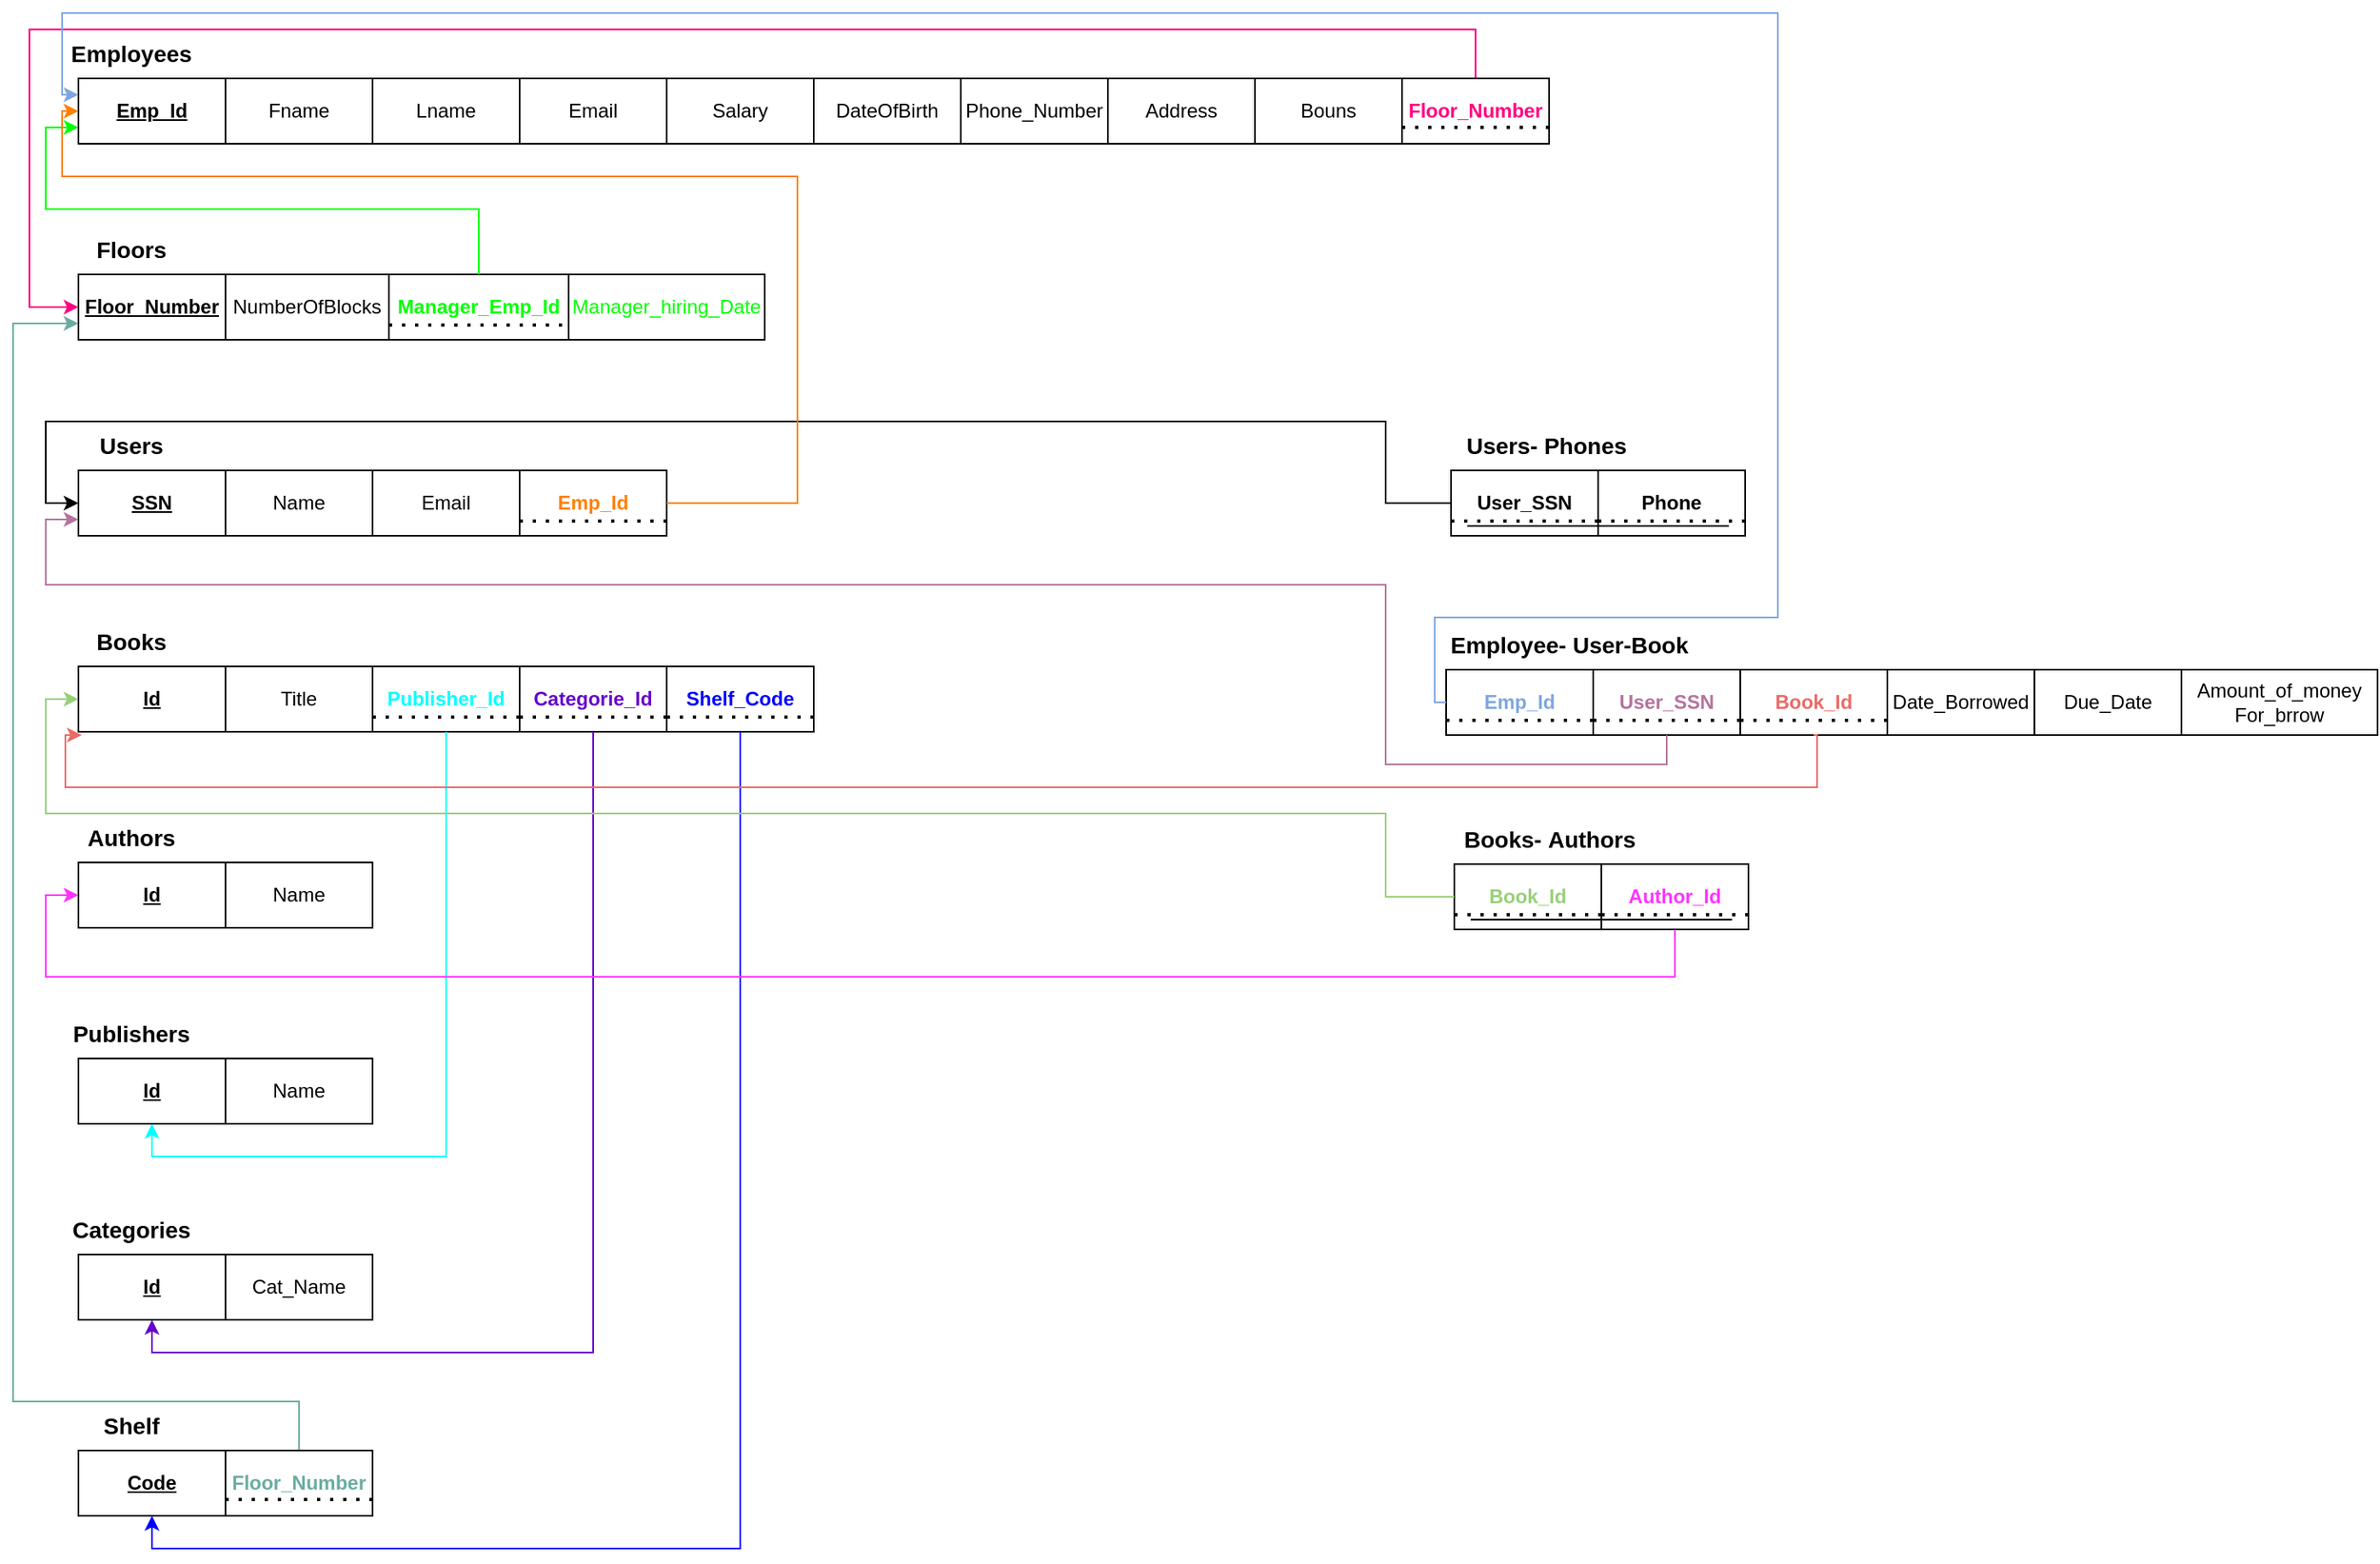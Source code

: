 <mxfile version="24.5.4" type="github" pages="2">
  <diagram name="Page-1" id="48r8_cQcaq0VpSJvsRTj">
    <mxGraphModel dx="2261" dy="772" grid="1" gridSize="10" guides="1" tooltips="1" connect="1" arrows="1" fold="1" page="1" pageScale="1" pageWidth="827" pageHeight="1169" math="0" shadow="0">
      <root>
        <mxCell id="0" />
        <mxCell id="1" parent="0" />
        <mxCell id="ifqbsIFiNC7K6bk33Mm2-1" value="&lt;b&gt;&lt;u&gt;Emp_Id&lt;/u&gt;&lt;/b&gt;" style="rounded=0;whiteSpace=wrap;html=1;" vertex="1" parent="1">
          <mxGeometry x="40" y="70" width="90" height="40" as="geometry" />
        </mxCell>
        <mxCell id="ifqbsIFiNC7K6bk33Mm2-2" value="Fname" style="rounded=0;whiteSpace=wrap;html=1;" vertex="1" parent="1">
          <mxGeometry x="130" y="70" width="90" height="40" as="geometry" />
        </mxCell>
        <mxCell id="ifqbsIFiNC7K6bk33Mm2-3" value="&lt;b&gt;&lt;font style=&quot;font-size: 14px;&quot;&gt;Employees&lt;/font&gt;&lt;/b&gt;" style="text;html=1;align=center;verticalAlign=middle;resizable=0;points=[];autosize=1;strokeColor=none;fillColor=none;" vertex="1" parent="1">
          <mxGeometry x="22" y="40" width="100" height="30" as="geometry" />
        </mxCell>
        <mxCell id="ifqbsIFiNC7K6bk33Mm2-4" value="Lname" style="rounded=0;whiteSpace=wrap;html=1;" vertex="1" parent="1">
          <mxGeometry x="220" y="70" width="90" height="40" as="geometry" />
        </mxCell>
        <mxCell id="ifqbsIFiNC7K6bk33Mm2-5" value="Email" style="rounded=0;whiteSpace=wrap;html=1;" vertex="1" parent="1">
          <mxGeometry x="310" y="70" width="90" height="40" as="geometry" />
        </mxCell>
        <mxCell id="ifqbsIFiNC7K6bk33Mm2-6" value="Salary" style="rounded=0;whiteSpace=wrap;html=1;" vertex="1" parent="1">
          <mxGeometry x="400" y="70" width="90" height="40" as="geometry" />
        </mxCell>
        <mxCell id="ifqbsIFiNC7K6bk33Mm2-7" value="DateOfBirth" style="rounded=0;whiteSpace=wrap;html=1;" vertex="1" parent="1">
          <mxGeometry x="490" y="70" width="90" height="40" as="geometry" />
        </mxCell>
        <mxCell id="ifqbsIFiNC7K6bk33Mm2-8" value="Phone_Number" style="rounded=0;whiteSpace=wrap;html=1;" vertex="1" parent="1">
          <mxGeometry x="580" y="70" width="90" height="40" as="geometry" />
        </mxCell>
        <mxCell id="ifqbsIFiNC7K6bk33Mm2-9" value="Address" style="rounded=0;whiteSpace=wrap;html=1;" vertex="1" parent="1">
          <mxGeometry x="670" y="70" width="90" height="40" as="geometry" />
        </mxCell>
        <mxCell id="ifqbsIFiNC7K6bk33Mm2-10" value="" style="group" vertex="1" connectable="0" parent="1">
          <mxGeometry x="760" y="70" width="90" height="40" as="geometry" />
        </mxCell>
        <mxCell id="ifqbsIFiNC7K6bk33Mm2-11" value="Bouns" style="rounded=0;whiteSpace=wrap;html=1;" vertex="1" parent="ifqbsIFiNC7K6bk33Mm2-10">
          <mxGeometry width="90" height="40" as="geometry" />
        </mxCell>
        <mxCell id="ifqbsIFiNC7K6bk33Mm2-13" value="&lt;b&gt;&lt;u&gt;Floor_Number&lt;/u&gt;&lt;/b&gt;" style="rounded=0;whiteSpace=wrap;html=1;" vertex="1" parent="1">
          <mxGeometry x="40" y="190" width="90" height="40" as="geometry" />
        </mxCell>
        <mxCell id="ifqbsIFiNC7K6bk33Mm2-14" value="NumberOfBlocks" style="rounded=0;whiteSpace=wrap;html=1;" vertex="1" parent="1">
          <mxGeometry x="130" y="190" width="100" height="40" as="geometry" />
        </mxCell>
        <mxCell id="ifqbsIFiNC7K6bk33Mm2-15" value="&lt;font style=&quot;font-size: 14px;&quot;&gt;&lt;b&gt;Floors&lt;/b&gt;&lt;/font&gt;" style="text;html=1;align=center;verticalAlign=middle;resizable=0;points=[];autosize=1;strokeColor=none;fillColor=none;" vertex="1" parent="1">
          <mxGeometry x="37" y="160" width="70" height="30" as="geometry" />
        </mxCell>
        <mxCell id="ifqbsIFiNC7K6bk33Mm2-24" value="&lt;b&gt;&lt;u&gt;SSN&lt;/u&gt;&lt;/b&gt;" style="rounded=0;whiteSpace=wrap;html=1;" vertex="1" parent="1">
          <mxGeometry x="40" y="310" width="90" height="40" as="geometry" />
        </mxCell>
        <mxCell id="ifqbsIFiNC7K6bk33Mm2-25" value="Name" style="rounded=0;whiteSpace=wrap;html=1;" vertex="1" parent="1">
          <mxGeometry x="130" y="310" width="90" height="40" as="geometry" />
        </mxCell>
        <mxCell id="ifqbsIFiNC7K6bk33Mm2-26" value="&lt;b&gt;&lt;font style=&quot;font-size: 14px;&quot;&gt;Users&lt;/font&gt;&lt;/b&gt;" style="text;html=1;align=center;verticalAlign=middle;resizable=0;points=[];autosize=1;strokeColor=none;fillColor=none;" vertex="1" parent="1">
          <mxGeometry x="42" y="280" width="60" height="30" as="geometry" />
        </mxCell>
        <mxCell id="ifqbsIFiNC7K6bk33Mm2-27" value="Email" style="rounded=0;whiteSpace=wrap;html=1;" vertex="1" parent="1">
          <mxGeometry x="220" y="310" width="90" height="40" as="geometry" />
        </mxCell>
        <mxCell id="Z6h4m0RtbVxEihFNf78y-1" value="&lt;b&gt;&lt;font style=&quot;font-size: 14px;&quot;&gt;Users&lt;/font&gt;&lt;/b&gt;&lt;b&gt;&lt;font style=&quot;font-size: 14px;&quot;&gt;-&amp;nbsp;&lt;/font&gt;&lt;/b&gt;&lt;font style=&quot;font-size: 14px;&quot;&gt;&lt;b&gt;Phones&lt;/b&gt;&lt;/font&gt;" style="text;html=1;align=center;verticalAlign=middle;resizable=0;points=[];autosize=1;strokeColor=none;fillColor=none;" vertex="1" parent="1">
          <mxGeometry x="878" y="280" width="120" height="30" as="geometry" />
        </mxCell>
        <mxCell id="Z6h4m0RtbVxEihFNf78y-2" value="" style="group" vertex="1" connectable="0" parent="1">
          <mxGeometry x="880" y="310" width="90" height="40" as="geometry" />
        </mxCell>
        <mxCell id="Z6h4m0RtbVxEihFNf78y-3" value="&lt;span style=&quot;text-wrap: nowrap;&quot;&gt;&lt;font style=&quot;font-size: 12px;&quot;&gt;&lt;b&gt;User_SSN&lt;/b&gt;&lt;/font&gt;&lt;/span&gt;" style="rounded=0;whiteSpace=wrap;html=1;" vertex="1" parent="Z6h4m0RtbVxEihFNf78y-2">
          <mxGeometry width="90" height="40" as="geometry" />
        </mxCell>
        <mxCell id="Z6h4m0RtbVxEihFNf78y-4" value="" style="endArrow=none;dashed=1;html=1;dashPattern=1 3;strokeWidth=2;rounded=0;" edge="1" parent="Z6h4m0RtbVxEihFNf78y-2">
          <mxGeometry width="50" height="50" relative="1" as="geometry">
            <mxPoint y="31" as="sourcePoint" />
            <mxPoint x="90" y="31" as="targetPoint" />
          </mxGeometry>
        </mxCell>
        <mxCell id="Z6h4m0RtbVxEihFNf78y-5" value="" style="group" vertex="1" connectable="0" parent="1">
          <mxGeometry x="970" y="310" width="90" height="40" as="geometry" />
        </mxCell>
        <mxCell id="Z6h4m0RtbVxEihFNf78y-6" value="&lt;b style=&quot;text-wrap: nowrap;&quot;&gt;Phone&lt;/b&gt;" style="rounded=0;whiteSpace=wrap;html=1;" vertex="1" parent="Z6h4m0RtbVxEihFNf78y-5">
          <mxGeometry width="90" height="40" as="geometry" />
        </mxCell>
        <mxCell id="Z6h4m0RtbVxEihFNf78y-7" value="" style="endArrow=none;dashed=1;html=1;dashPattern=1 3;strokeWidth=2;rounded=0;" edge="1" parent="Z6h4m0RtbVxEihFNf78y-5">
          <mxGeometry width="50" height="50" relative="1" as="geometry">
            <mxPoint y="31" as="sourcePoint" />
            <mxPoint x="90" y="31" as="targetPoint" />
          </mxGeometry>
        </mxCell>
        <mxCell id="Z6h4m0RtbVxEihFNf78y-8" value="" style="endArrow=none;html=1;rounded=0;" edge="1" parent="1">
          <mxGeometry width="50" height="50" relative="1" as="geometry">
            <mxPoint x="890" y="344" as="sourcePoint" />
            <mxPoint x="1050" y="344" as="targetPoint" />
          </mxGeometry>
        </mxCell>
        <mxCell id="auoGJHAUkfaszxVUS1Kx-1" style="edgeStyle=orthogonalEdgeStyle;rounded=0;orthogonalLoop=1;jettySize=auto;html=1;exitX=0;exitY=0.5;exitDx=0;exitDy=0;entryX=0;entryY=0.5;entryDx=0;entryDy=0;" edge="1" parent="1" source="Z6h4m0RtbVxEihFNf78y-3" target="ifqbsIFiNC7K6bk33Mm2-24">
          <mxGeometry relative="1" as="geometry">
            <Array as="points">
              <mxPoint x="840" y="330" />
              <mxPoint x="840" y="280" />
              <mxPoint x="20" y="280" />
              <mxPoint x="20" y="330" />
            </Array>
          </mxGeometry>
        </mxCell>
        <mxCell id="-uD8cXTovN-aCHkPF-Ff-1" value="&lt;b&gt;&lt;u&gt;Id&lt;/u&gt;&lt;/b&gt;" style="rounded=0;whiteSpace=wrap;html=1;" vertex="1" parent="1">
          <mxGeometry x="40" y="430" width="90" height="40" as="geometry" />
        </mxCell>
        <mxCell id="-uD8cXTovN-aCHkPF-Ff-3" value="&lt;b&gt;&lt;font style=&quot;font-size: 14px;&quot;&gt;Books&lt;/font&gt;&lt;/b&gt;" style="text;html=1;align=center;verticalAlign=middle;resizable=0;points=[];autosize=1;strokeColor=none;fillColor=none;" vertex="1" parent="1">
          <mxGeometry x="37" y="400" width="70" height="30" as="geometry" />
        </mxCell>
        <mxCell id="-uD8cXTovN-aCHkPF-Ff-4" value="Title" style="rounded=0;whiteSpace=wrap;html=1;" vertex="1" parent="1">
          <mxGeometry x="130" y="430" width="90" height="40" as="geometry" />
        </mxCell>
        <mxCell id="-uD8cXTovN-aCHkPF-Ff-11" value="&lt;b&gt;&lt;u&gt;Id&lt;/u&gt;&lt;/b&gt;" style="rounded=0;whiteSpace=wrap;html=1;" vertex="1" parent="1">
          <mxGeometry x="40" y="550" width="90" height="40" as="geometry" />
        </mxCell>
        <mxCell id="-uD8cXTovN-aCHkPF-Ff-12" value="&lt;b&gt;&lt;font style=&quot;font-size: 14px;&quot;&gt;Authors&lt;/font&gt;&lt;/b&gt;" style="text;html=1;align=center;verticalAlign=middle;resizable=0;points=[];autosize=1;strokeColor=none;fillColor=none;" vertex="1" parent="1">
          <mxGeometry x="32" y="520" width="80" height="30" as="geometry" />
        </mxCell>
        <mxCell id="-uD8cXTovN-aCHkPF-Ff-13" value="Name" style="rounded=0;whiteSpace=wrap;html=1;" vertex="1" parent="1">
          <mxGeometry x="130" y="550" width="90" height="40" as="geometry" />
        </mxCell>
        <mxCell id="-uD8cXTovN-aCHkPF-Ff-14" value="&lt;b&gt;&lt;u&gt;Id&lt;/u&gt;&lt;/b&gt;" style="rounded=0;whiteSpace=wrap;html=1;" vertex="1" parent="1">
          <mxGeometry x="40" y="670" width="90" height="40" as="geometry" />
        </mxCell>
        <mxCell id="-uD8cXTovN-aCHkPF-Ff-15" value="&lt;b&gt;&lt;font style=&quot;font-size: 14px;&quot;&gt;Publishers&lt;/font&gt;&lt;/b&gt;" style="text;html=1;align=center;verticalAlign=middle;resizable=0;points=[];autosize=1;strokeColor=none;fillColor=none;" vertex="1" parent="1">
          <mxGeometry x="22" y="640" width="100" height="30" as="geometry" />
        </mxCell>
        <mxCell id="-uD8cXTovN-aCHkPF-Ff-16" value="Name" style="rounded=0;whiteSpace=wrap;html=1;" vertex="1" parent="1">
          <mxGeometry x="130" y="670" width="90" height="40" as="geometry" />
        </mxCell>
        <mxCell id="-uD8cXTovN-aCHkPF-Ff-17" value="&lt;b&gt;&lt;u&gt;Id&lt;/u&gt;&lt;/b&gt;" style="rounded=0;whiteSpace=wrap;html=1;" vertex="1" parent="1">
          <mxGeometry x="40" y="790" width="90" height="40" as="geometry" />
        </mxCell>
        <mxCell id="-uD8cXTovN-aCHkPF-Ff-18" value="&lt;b&gt;&lt;font style=&quot;font-size: 14px;&quot;&gt;Categories&lt;/font&gt;&lt;/b&gt;" style="text;html=1;align=center;verticalAlign=middle;resizable=0;points=[];autosize=1;strokeColor=none;fillColor=none;" vertex="1" parent="1">
          <mxGeometry x="22" y="760" width="100" height="30" as="geometry" />
        </mxCell>
        <mxCell id="-uD8cXTovN-aCHkPF-Ff-19" value="Cat_Name" style="rounded=0;whiteSpace=wrap;html=1;" vertex="1" parent="1">
          <mxGeometry x="130" y="790" width="90" height="40" as="geometry" />
        </mxCell>
        <mxCell id="-uD8cXTovN-aCHkPF-Ff-20" value="&lt;b&gt;&lt;u&gt;Code&lt;/u&gt;&lt;/b&gt;" style="rounded=0;whiteSpace=wrap;html=1;" vertex="1" parent="1">
          <mxGeometry x="40" y="910" width="90" height="40" as="geometry" />
        </mxCell>
        <mxCell id="-uD8cXTovN-aCHkPF-Ff-21" value="&lt;b&gt;&lt;font style=&quot;font-size: 14px;&quot;&gt;Shelf&lt;/font&gt;&lt;/b&gt;" style="text;html=1;align=center;verticalAlign=middle;resizable=0;points=[];autosize=1;strokeColor=none;fillColor=none;" vertex="1" parent="1">
          <mxGeometry x="42" y="880" width="60" height="30" as="geometry" />
        </mxCell>
        <mxCell id="GfRSzQNC6h15IJKP-lV_-1" value="" style="group" vertex="1" connectable="0" parent="1">
          <mxGeometry x="230" y="190" width="110" height="40" as="geometry" />
        </mxCell>
        <mxCell id="GfRSzQNC6h15IJKP-lV_-2" value="&lt;span style=&quot;text-wrap: nowrap;&quot;&gt;&lt;font color=&quot;#00ff00&quot; style=&quot;font-size: 12px;&quot;&gt;&lt;b&gt;Manager_Emp_Id&lt;/b&gt;&lt;/font&gt;&lt;/span&gt;" style="rounded=0;whiteSpace=wrap;html=1;" vertex="1" parent="GfRSzQNC6h15IJKP-lV_-1">
          <mxGeometry width="110.0" height="40" as="geometry" />
        </mxCell>
        <mxCell id="GfRSzQNC6h15IJKP-lV_-3" value="" style="endArrow=none;dashed=1;html=1;dashPattern=1 3;strokeWidth=2;rounded=0;" edge="1" parent="GfRSzQNC6h15IJKP-lV_-1">
          <mxGeometry width="50" height="50" relative="1" as="geometry">
            <mxPoint y="31" as="sourcePoint" />
            <mxPoint x="110.0" y="31" as="targetPoint" />
          </mxGeometry>
        </mxCell>
        <mxCell id="idoKZYTkuQi6-y9X6nNr-1" style="edgeStyle=orthogonalEdgeStyle;rounded=0;orthogonalLoop=1;jettySize=auto;html=1;exitX=0.5;exitY=0;exitDx=0;exitDy=0;strokeColor=#00FF00;entryX=0;entryY=0.75;entryDx=0;entryDy=0;" edge="1" parent="1" source="GfRSzQNC6h15IJKP-lV_-2" target="ifqbsIFiNC7K6bk33Mm2-1">
          <mxGeometry relative="1" as="geometry">
            <mxPoint x="510" y="180" as="targetPoint" />
          </mxGeometry>
        </mxCell>
        <mxCell id="LgdalkXvu7OYn9275jKu-1" style="edgeStyle=orthogonalEdgeStyle;rounded=0;orthogonalLoop=1;jettySize=auto;html=1;exitX=0.5;exitY=0;exitDx=0;exitDy=0;entryX=0;entryY=0.5;entryDx=0;entryDy=0;strokeColor=#FF0080;" edge="1" parent="1" source="idoKZYTkuQi6-y9X6nNr-2" target="ifqbsIFiNC7K6bk33Mm2-13">
          <mxGeometry relative="1" as="geometry">
            <Array as="points">
              <mxPoint x="895" y="40" />
              <mxPoint x="10" y="40" />
              <mxPoint x="10" y="210" />
            </Array>
          </mxGeometry>
        </mxCell>
        <mxCell id="idoKZYTkuQi6-y9X6nNr-2" value="&lt;b&gt;&lt;font color=&quot;#ff0080&quot;&gt;Floor_Number&lt;/font&gt;&lt;/b&gt;" style="rounded=0;whiteSpace=wrap;html=1;" vertex="1" parent="1">
          <mxGeometry x="850" y="70" width="90" height="40" as="geometry" />
        </mxCell>
        <mxCell id="idoKZYTkuQi6-y9X6nNr-3" value="" style="endArrow=none;dashed=1;html=1;dashPattern=1 3;strokeWidth=2;rounded=0;" edge="1" parent="1">
          <mxGeometry width="50" height="50" relative="1" as="geometry">
            <mxPoint x="850" y="100" as="sourcePoint" />
            <mxPoint x="940" y="100" as="targetPoint" />
          </mxGeometry>
        </mxCell>
        <mxCell id="LgdalkXvu7OYn9275jKu-2" value="" style="group" vertex="1" connectable="0" parent="1">
          <mxGeometry x="310" y="310" width="90" height="40" as="geometry" />
        </mxCell>
        <mxCell id="LgdalkXvu7OYn9275jKu-3" value="&lt;span style=&quot;text-wrap: nowrap;&quot;&gt;&lt;font color=&quot;#ff8000&quot; style=&quot;font-size: 12px;&quot;&gt;&lt;b style=&quot;&quot;&gt;Emp_Id&lt;/b&gt;&lt;/font&gt;&lt;/span&gt;" style="rounded=0;whiteSpace=wrap;html=1;" vertex="1" parent="LgdalkXvu7OYn9275jKu-2">
          <mxGeometry width="90" height="40" as="geometry" />
        </mxCell>
        <mxCell id="LgdalkXvu7OYn9275jKu-4" value="" style="endArrow=none;dashed=1;html=1;dashPattern=1 3;strokeWidth=2;rounded=0;" edge="1" parent="LgdalkXvu7OYn9275jKu-2">
          <mxGeometry width="50" height="50" relative="1" as="geometry">
            <mxPoint y="31" as="sourcePoint" />
            <mxPoint x="90" y="31" as="targetPoint" />
          </mxGeometry>
        </mxCell>
        <mxCell id="LgdalkXvu7OYn9275jKu-5" style="edgeStyle=orthogonalEdgeStyle;rounded=0;orthogonalLoop=1;jettySize=auto;html=1;exitX=1;exitY=0.5;exitDx=0;exitDy=0;entryX=0;entryY=0.5;entryDx=0;entryDy=0;strokeColor=#FF8000;" edge="1" parent="1" source="LgdalkXvu7OYn9275jKu-3" target="ifqbsIFiNC7K6bk33Mm2-1">
          <mxGeometry relative="1" as="geometry">
            <Array as="points">
              <mxPoint x="480" y="330" />
              <mxPoint x="480" y="130" />
              <mxPoint x="30" y="130" />
              <mxPoint x="30" y="90" />
            </Array>
          </mxGeometry>
        </mxCell>
        <mxCell id="LgdalkXvu7OYn9275jKu-10" style="edgeStyle=orthogonalEdgeStyle;rounded=0;orthogonalLoop=1;jettySize=auto;html=1;exitX=0.5;exitY=0;exitDx=0;exitDy=0;entryX=0;entryY=0.75;entryDx=0;entryDy=0;strokeColor=#69ADA1;" edge="1" parent="1" source="LgdalkXvu7OYn9275jKu-6" target="ifqbsIFiNC7K6bk33Mm2-13">
          <mxGeometry relative="1" as="geometry">
            <Array as="points">
              <mxPoint x="175" y="880" />
              <mxPoint y="880" />
              <mxPoint y="220" />
            </Array>
          </mxGeometry>
        </mxCell>
        <mxCell id="LgdalkXvu7OYn9275jKu-6" value="&lt;b&gt;&lt;font color=&quot;#69ada1&quot;&gt;Floor_Number&lt;/font&gt;&lt;/b&gt;" style="rounded=0;whiteSpace=wrap;html=1;" vertex="1" parent="1">
          <mxGeometry x="130" y="910" width="90" height="40" as="geometry" />
        </mxCell>
        <mxCell id="LgdalkXvu7OYn9275jKu-7" value="" style="endArrow=none;dashed=1;html=1;dashPattern=1 3;strokeWidth=2;rounded=0;" edge="1" parent="1">
          <mxGeometry width="50" height="50" relative="1" as="geometry">
            <mxPoint x="130" y="940" as="sourcePoint" />
            <mxPoint x="220" y="940" as="targetPoint" />
          </mxGeometry>
        </mxCell>
        <mxCell id="LgdalkXvu7OYn9275jKu-12" value="" style="group" vertex="1" connectable="0" parent="1">
          <mxGeometry x="220" y="430" width="90" height="40" as="geometry" />
        </mxCell>
        <mxCell id="LgdalkXvu7OYn9275jKu-13" value="&lt;font color=&quot;#00ffff&quot;&gt;&lt;span style=&quot;text-wrap: nowrap;&quot;&gt;&lt;font style=&quot;font-size: 12px;&quot;&gt;&lt;b&gt;Publisher&lt;/b&gt;&lt;/font&gt;&lt;/span&gt;&lt;span style=&quot;text-wrap: nowrap;&quot;&gt;&lt;font style=&quot;font-size: 12px;&quot;&gt;&lt;b style=&quot;&quot;&gt;_Id&lt;/b&gt;&lt;/font&gt;&lt;/span&gt;&lt;/font&gt;" style="rounded=0;whiteSpace=wrap;html=1;" vertex="1" parent="LgdalkXvu7OYn9275jKu-12">
          <mxGeometry width="90" height="40" as="geometry" />
        </mxCell>
        <mxCell id="LgdalkXvu7OYn9275jKu-14" value="" style="endArrow=none;dashed=1;html=1;dashPattern=1 3;strokeWidth=2;rounded=0;" edge="1" parent="LgdalkXvu7OYn9275jKu-12">
          <mxGeometry width="50" height="50" relative="1" as="geometry">
            <mxPoint y="31" as="sourcePoint" />
            <mxPoint x="90" y="31" as="targetPoint" />
          </mxGeometry>
        </mxCell>
        <mxCell id="LgdalkXvu7OYn9275jKu-15" style="edgeStyle=orthogonalEdgeStyle;rounded=0;orthogonalLoop=1;jettySize=auto;html=1;exitX=0.5;exitY=1;exitDx=0;exitDy=0;entryX=0.5;entryY=1;entryDx=0;entryDy=0;strokeColor=#00FFFF;" edge="1" parent="1" source="LgdalkXvu7OYn9275jKu-13" target="-uD8cXTovN-aCHkPF-Ff-14">
          <mxGeometry relative="1" as="geometry" />
        </mxCell>
        <mxCell id="LgdalkXvu7OYn9275jKu-16" value="" style="group" vertex="1" connectable="0" parent="1">
          <mxGeometry x="310" y="430" width="90" height="40" as="geometry" />
        </mxCell>
        <mxCell id="LgdalkXvu7OYn9275jKu-17" value="&lt;font color=&quot;#6600cc&quot;&gt;&lt;b style=&quot;text-wrap: nowrap;&quot;&gt;&lt;font style=&quot;font-size: 12px;&quot;&gt;Categorie&lt;/font&gt;&lt;/b&gt;&lt;span style=&quot;text-wrap: nowrap;&quot;&gt;&lt;font style=&quot;font-size: 12px;&quot;&gt;&lt;b style=&quot;&quot;&gt;_Id&lt;/b&gt;&lt;/font&gt;&lt;/span&gt;&lt;/font&gt;" style="rounded=0;whiteSpace=wrap;html=1;" vertex="1" parent="LgdalkXvu7OYn9275jKu-16">
          <mxGeometry width="90" height="40" as="geometry" />
        </mxCell>
        <mxCell id="LgdalkXvu7OYn9275jKu-18" value="" style="endArrow=none;dashed=1;html=1;dashPattern=1 3;strokeWidth=2;rounded=0;" edge="1" parent="LgdalkXvu7OYn9275jKu-16">
          <mxGeometry width="50" height="50" relative="1" as="geometry">
            <mxPoint y="31" as="sourcePoint" />
            <mxPoint x="90" y="31" as="targetPoint" />
          </mxGeometry>
        </mxCell>
        <mxCell id="LgdalkXvu7OYn9275jKu-19" style="edgeStyle=orthogonalEdgeStyle;rounded=0;orthogonalLoop=1;jettySize=auto;html=1;entryX=0.5;entryY=1;entryDx=0;entryDy=0;strokeColor=#6600CC;" edge="1" parent="1" source="LgdalkXvu7OYn9275jKu-17" target="-uD8cXTovN-aCHkPF-Ff-17">
          <mxGeometry relative="1" as="geometry">
            <Array as="points">
              <mxPoint x="355" y="850" />
              <mxPoint x="85" y="850" />
            </Array>
          </mxGeometry>
        </mxCell>
        <mxCell id="LgdalkXvu7OYn9275jKu-20" value="" style="group" vertex="1" connectable="0" parent="1">
          <mxGeometry x="400" y="430" width="90" height="40" as="geometry" />
        </mxCell>
        <mxCell id="LgdalkXvu7OYn9275jKu-21" value="&lt;b style=&quot;&quot;&gt;&lt;font color=&quot;#0000ff&quot; style=&quot;font-size: 12px;&quot;&gt;&lt;span style=&quot;text-wrap: nowrap;&quot;&gt;&lt;font style=&quot;&quot;&gt;Shelf_&lt;/font&gt;&lt;/span&gt;Code&lt;/font&gt;&lt;/b&gt;" style="rounded=0;whiteSpace=wrap;html=1;" vertex="1" parent="LgdalkXvu7OYn9275jKu-20">
          <mxGeometry width="90" height="40" as="geometry" />
        </mxCell>
        <mxCell id="LgdalkXvu7OYn9275jKu-22" value="" style="endArrow=none;dashed=1;html=1;dashPattern=1 3;strokeWidth=2;rounded=0;" edge="1" parent="LgdalkXvu7OYn9275jKu-20">
          <mxGeometry width="50" height="50" relative="1" as="geometry">
            <mxPoint y="31" as="sourcePoint" />
            <mxPoint x="90" y="31" as="targetPoint" />
          </mxGeometry>
        </mxCell>
        <mxCell id="LgdalkXvu7OYn9275jKu-24" style="edgeStyle=orthogonalEdgeStyle;rounded=0;orthogonalLoop=1;jettySize=auto;html=1;exitX=0.5;exitY=1;exitDx=0;exitDy=0;entryX=0.5;entryY=1;entryDx=0;entryDy=0;strokeColor=#0000FF;" edge="1" parent="1" source="LgdalkXvu7OYn9275jKu-21" target="-uD8cXTovN-aCHkPF-Ff-20">
          <mxGeometry relative="1" as="geometry" />
        </mxCell>
        <mxCell id="1w7A-ojLdipBDc1vUtEf-1" value="&lt;b&gt;&lt;font style=&quot;font-size: 14px;&quot;&gt;Books&lt;/font&gt;&lt;/b&gt;&lt;b&gt;&lt;font style=&quot;font-size: 14px;&quot;&gt;-&amp;nbsp;&lt;/font&gt;&lt;/b&gt;&lt;b&gt;&lt;font style=&quot;font-size: 14px;&quot;&gt;Authors&lt;/font&gt;&lt;/b&gt;" style="text;html=1;align=center;verticalAlign=middle;resizable=0;points=[];autosize=1;strokeColor=none;fillColor=none;" vertex="1" parent="1">
          <mxGeometry x="875" y="521" width="130" height="30" as="geometry" />
        </mxCell>
        <mxCell id="1w7A-ojLdipBDc1vUtEf-2" value="" style="group" vertex="1" connectable="0" parent="1">
          <mxGeometry x="882" y="551" width="90" height="40" as="geometry" />
        </mxCell>
        <mxCell id="1w7A-ojLdipBDc1vUtEf-3" value="&lt;span style=&quot;text-wrap: nowrap;&quot;&gt;&lt;font color=&quot;#97d077&quot; style=&quot;font-size: 12px;&quot;&gt;&lt;b&gt;Book_Id&lt;/b&gt;&lt;/font&gt;&lt;/span&gt;" style="rounded=0;whiteSpace=wrap;html=1;" vertex="1" parent="1w7A-ojLdipBDc1vUtEf-2">
          <mxGeometry width="90" height="40" as="geometry" />
        </mxCell>
        <mxCell id="1w7A-ojLdipBDc1vUtEf-4" value="" style="endArrow=none;dashed=1;html=1;dashPattern=1 3;strokeWidth=2;rounded=0;" edge="1" parent="1w7A-ojLdipBDc1vUtEf-2">
          <mxGeometry width="50" height="50" relative="1" as="geometry">
            <mxPoint y="31" as="sourcePoint" />
            <mxPoint x="90" y="31" as="targetPoint" />
          </mxGeometry>
        </mxCell>
        <mxCell id="1w7A-ojLdipBDc1vUtEf-5" value="" style="group" vertex="1" connectable="0" parent="1">
          <mxGeometry x="972" y="551" width="90" height="40" as="geometry" />
        </mxCell>
        <mxCell id="1w7A-ojLdipBDc1vUtEf-6" value="&lt;b style=&quot;text-wrap: nowrap;&quot;&gt;&lt;font color=&quot;#ff33ff&quot;&gt;Author_Id&lt;/font&gt;&lt;/b&gt;" style="rounded=0;whiteSpace=wrap;html=1;" vertex="1" parent="1w7A-ojLdipBDc1vUtEf-5">
          <mxGeometry width="90" height="40" as="geometry" />
        </mxCell>
        <mxCell id="1w7A-ojLdipBDc1vUtEf-7" value="" style="endArrow=none;dashed=1;html=1;dashPattern=1 3;strokeWidth=2;rounded=0;" edge="1" parent="1w7A-ojLdipBDc1vUtEf-5">
          <mxGeometry width="50" height="50" relative="1" as="geometry">
            <mxPoint y="31" as="sourcePoint" />
            <mxPoint x="90" y="31" as="targetPoint" />
          </mxGeometry>
        </mxCell>
        <mxCell id="1w7A-ojLdipBDc1vUtEf-8" value="" style="endArrow=none;html=1;rounded=0;" edge="1" parent="1">
          <mxGeometry width="50" height="50" relative="1" as="geometry">
            <mxPoint x="892" y="585" as="sourcePoint" />
            <mxPoint x="1052" y="585" as="targetPoint" />
          </mxGeometry>
        </mxCell>
        <mxCell id="1w7A-ojLdipBDc1vUtEf-9" style="edgeStyle=orthogonalEdgeStyle;rounded=0;orthogonalLoop=1;jettySize=auto;html=1;exitX=0;exitY=0.5;exitDx=0;exitDy=0;entryX=0;entryY=0.5;entryDx=0;entryDy=0;strokeColor=#97D077;" edge="1" parent="1" source="1w7A-ojLdipBDc1vUtEf-3" target="-uD8cXTovN-aCHkPF-Ff-1">
          <mxGeometry relative="1" as="geometry">
            <Array as="points">
              <mxPoint x="840" y="571" />
              <mxPoint x="840" y="520" />
              <mxPoint x="20" y="520" />
              <mxPoint x="20" y="450" />
            </Array>
          </mxGeometry>
        </mxCell>
        <mxCell id="1w7A-ojLdipBDc1vUtEf-10" style="edgeStyle=orthogonalEdgeStyle;rounded=0;orthogonalLoop=1;jettySize=auto;html=1;exitX=0.5;exitY=1;exitDx=0;exitDy=0;entryX=0;entryY=0.5;entryDx=0;entryDy=0;strokeColor=#FF33FF;" edge="1" parent="1" source="1w7A-ojLdipBDc1vUtEf-6" target="-uD8cXTovN-aCHkPF-Ff-11">
          <mxGeometry relative="1" as="geometry">
            <Array as="points">
              <mxPoint x="1017" y="620" />
              <mxPoint x="20" y="620" />
              <mxPoint x="20" y="570" />
            </Array>
          </mxGeometry>
        </mxCell>
        <mxCell id="1w7A-ojLdipBDc1vUtEf-11" value="&lt;font color=&quot;#00ff00&quot;&gt;Manager_hiring_Date&lt;/font&gt;" style="rounded=0;whiteSpace=wrap;html=1;" vertex="1" parent="1">
          <mxGeometry x="340" y="190" width="120" height="40" as="geometry" />
        </mxCell>
        <mxCell id="1w7A-ojLdipBDc1vUtEf-12" value="&lt;b&gt;&lt;font style=&quot;font-size: 14px;&quot;&gt;Employee&lt;/font&gt;&lt;/b&gt;&lt;b&gt;&lt;font style=&quot;font-size: 14px;&quot;&gt;-&amp;nbsp;&lt;/font&gt;&lt;/b&gt;&lt;b&gt;&lt;font style=&quot;font-size: 14px;&quot;&gt;User-&lt;/font&gt;&lt;/b&gt;&lt;b&gt;&lt;font style=&quot;font-size: 14px;&quot;&gt;Book&lt;/font&gt;&lt;/b&gt;" style="text;html=1;align=center;verticalAlign=middle;resizable=0;points=[];autosize=1;strokeColor=none;fillColor=none;" vertex="1" parent="1">
          <mxGeometry x="867" y="402" width="170" height="30" as="geometry" />
        </mxCell>
        <mxCell id="1w7A-ojLdipBDc1vUtEf-23" value="" style="group" vertex="1" connectable="0" parent="1">
          <mxGeometry x="967" y="432" width="90" height="40" as="geometry" />
        </mxCell>
        <mxCell id="1w7A-ojLdipBDc1vUtEf-24" value="&lt;span style=&quot;text-wrap: nowrap;&quot;&gt;&lt;font color=&quot;#b5739d&quot; style=&quot;font-size: 12px;&quot;&gt;&lt;b&gt;User_SSN&lt;/b&gt;&lt;/font&gt;&lt;/span&gt;" style="rounded=0;whiteSpace=wrap;html=1;" vertex="1" parent="1w7A-ojLdipBDc1vUtEf-23">
          <mxGeometry width="90" height="40" as="geometry" />
        </mxCell>
        <mxCell id="1w7A-ojLdipBDc1vUtEf-25" value="" style="endArrow=none;dashed=1;html=1;dashPattern=1 3;strokeWidth=2;rounded=0;" edge="1" parent="1w7A-ojLdipBDc1vUtEf-23">
          <mxGeometry width="50" height="50" relative="1" as="geometry">
            <mxPoint y="31" as="sourcePoint" />
            <mxPoint x="90" y="31" as="targetPoint" />
          </mxGeometry>
        </mxCell>
        <mxCell id="1w7A-ojLdipBDc1vUtEf-29" value="" style="group" vertex="1" connectable="0" parent="1">
          <mxGeometry x="1057" y="432" width="90" height="40" as="geometry" />
        </mxCell>
        <mxCell id="1w7A-ojLdipBDc1vUtEf-30" value="&lt;span style=&quot;text-wrap: nowrap;&quot;&gt;&lt;font color=&quot;#ea6b66&quot; style=&quot;font-size: 12px;&quot;&gt;&lt;b style=&quot;&quot;&gt;Book_Id&lt;/b&gt;&lt;/font&gt;&lt;/span&gt;" style="rounded=0;whiteSpace=wrap;html=1;" vertex="1" parent="1w7A-ojLdipBDc1vUtEf-29">
          <mxGeometry width="90" height="40" as="geometry" />
        </mxCell>
        <mxCell id="1w7A-ojLdipBDc1vUtEf-31" value="" style="endArrow=none;dashed=1;html=1;dashPattern=1 3;strokeWidth=2;rounded=0;" edge="1" parent="1w7A-ojLdipBDc1vUtEf-29">
          <mxGeometry width="50" height="50" relative="1" as="geometry">
            <mxPoint y="31" as="sourcePoint" />
            <mxPoint x="90" y="31" as="targetPoint" />
          </mxGeometry>
        </mxCell>
        <mxCell id="1w7A-ojLdipBDc1vUtEf-32" value="" style="group" vertex="1" connectable="0" parent="1">
          <mxGeometry x="877" y="432" width="90" height="40" as="geometry" />
        </mxCell>
        <mxCell id="1w7A-ojLdipBDc1vUtEf-33" value="&lt;span style=&quot;text-wrap: nowrap;&quot;&gt;&lt;font color=&quot;#7ea6e0&quot; style=&quot;font-size: 12px;&quot;&gt;&lt;b style=&quot;&quot;&gt;Emp_Id&lt;/b&gt;&lt;/font&gt;&lt;/span&gt;" style="rounded=0;whiteSpace=wrap;html=1;" vertex="1" parent="1w7A-ojLdipBDc1vUtEf-32">
          <mxGeometry width="90" height="40" as="geometry" />
        </mxCell>
        <mxCell id="1w7A-ojLdipBDc1vUtEf-34" value="" style="endArrow=none;dashed=1;html=1;dashPattern=1 3;strokeWidth=2;rounded=0;" edge="1" parent="1w7A-ojLdipBDc1vUtEf-32">
          <mxGeometry width="50" height="50" relative="1" as="geometry">
            <mxPoint y="31" as="sourcePoint" />
            <mxPoint x="90" y="31" as="targetPoint" />
          </mxGeometry>
        </mxCell>
        <mxCell id="1w7A-ojLdipBDc1vUtEf-35" style="edgeStyle=orthogonalEdgeStyle;rounded=0;orthogonalLoop=1;jettySize=auto;html=1;entryX=0;entryY=0.25;entryDx=0;entryDy=0;strokeColor=#7EA6E0;" edge="1" parent="1" source="1w7A-ojLdipBDc1vUtEf-33" target="ifqbsIFiNC7K6bk33Mm2-1">
          <mxGeometry relative="1" as="geometry">
            <Array as="points">
              <mxPoint x="870" y="452" />
              <mxPoint x="870" y="400" />
              <mxPoint x="1080" y="400" />
              <mxPoint x="1080" y="30" />
              <mxPoint x="30" y="30" />
              <mxPoint x="30" y="80" />
            </Array>
          </mxGeometry>
        </mxCell>
        <mxCell id="1w7A-ojLdipBDc1vUtEf-36" style="edgeStyle=orthogonalEdgeStyle;rounded=0;orthogonalLoop=1;jettySize=auto;html=1;exitX=0.5;exitY=1;exitDx=0;exitDy=0;entryX=0;entryY=0.75;entryDx=0;entryDy=0;strokeColor=#B5739D;" edge="1" parent="1" source="1w7A-ojLdipBDc1vUtEf-24" target="ifqbsIFiNC7K6bk33Mm2-24">
          <mxGeometry relative="1" as="geometry">
            <Array as="points">
              <mxPoint x="1012" y="490" />
              <mxPoint x="840" y="490" />
              <mxPoint x="840" y="380" />
              <mxPoint x="20" y="380" />
              <mxPoint x="20" y="340" />
            </Array>
          </mxGeometry>
        </mxCell>
        <mxCell id="1w7A-ojLdipBDc1vUtEf-37" style="edgeStyle=orthogonalEdgeStyle;rounded=0;orthogonalLoop=1;jettySize=auto;html=1;exitX=0.5;exitY=1;exitDx=0;exitDy=0;entryX=0;entryY=0.75;entryDx=0;entryDy=0;strokeColor=#EA6B66;" edge="1" parent="1" source="1w7A-ojLdipBDc1vUtEf-30">
          <mxGeometry relative="1" as="geometry">
            <mxPoint x="1104" y="484" as="sourcePoint" />
            <mxPoint x="42" y="472" as="targetPoint" />
            <Array as="points">
              <mxPoint x="1104" y="472" />
              <mxPoint x="1104" y="504" />
              <mxPoint x="32" y="504" />
              <mxPoint x="32" y="472" />
            </Array>
          </mxGeometry>
        </mxCell>
        <mxCell id="1w7A-ojLdipBDc1vUtEf-38" value="Due_Date" style="rounded=0;whiteSpace=wrap;html=1;" vertex="1" parent="1">
          <mxGeometry x="1237" y="432" width="90" height="40" as="geometry" />
        </mxCell>
        <mxCell id="1w7A-ojLdipBDc1vUtEf-39" value="Date_Borrowed" style="rounded=0;whiteSpace=wrap;html=1;" vertex="1" parent="1">
          <mxGeometry x="1147" y="432" width="90" height="40" as="geometry" />
        </mxCell>
        <mxCell id="1w7A-ojLdipBDc1vUtEf-40" value="Amount_of_money&lt;br/&gt;For_brrow" style="rounded=0;whiteSpace=wrap;html=1;" vertex="1" parent="1">
          <mxGeometry x="1327" y="432" width="120" height="40" as="geometry" />
        </mxCell>
      </root>
    </mxGraphModel>
  </diagram>
  <diagram id="o1uo5GrJhjWH53zKfSuL" name="Page-2">
    <mxGraphModel dx="1674" dy="772" grid="1" gridSize="10" guides="1" tooltips="1" connect="1" arrows="1" fold="1" page="1" pageScale="1" pageWidth="827" pageHeight="1169" math="0" shadow="0">
      <root>
        <mxCell id="0" />
        <mxCell id="1" parent="0" />
        <mxCell id="vRAz7F9bR1ggfxWsGYyU-1" value="&lt;u&gt;&lt;b&gt;Id&lt;/b&gt;&lt;/u&gt;" style="rounded=0;whiteSpace=wrap;html=1;" vertex="1" parent="1">
          <mxGeometry x="40" y="70" width="90" height="40" as="geometry" />
        </mxCell>
        <mxCell id="vRAz7F9bR1ggfxWsGYyU-2" value="Name" style="rounded=0;whiteSpace=wrap;html=1;" vertex="1" parent="1">
          <mxGeometry x="130" y="70" width="90" height="40" as="geometry" />
        </mxCell>
        <mxCell id="vRAz7F9bR1ggfxWsGYyU-3" value="&lt;b&gt;&lt;font style=&quot;font-size: 14px;&quot;&gt;Employees&lt;/font&gt;&lt;/b&gt;" style="text;html=1;align=center;verticalAlign=middle;resizable=0;points=[];autosize=1;strokeColor=none;fillColor=none;" vertex="1" parent="1">
          <mxGeometry x="22" y="40" width="100" height="30" as="geometry" />
        </mxCell>
        <mxCell id="vRAz7F9bR1ggfxWsGYyU-4" value="Adress" style="rounded=0;whiteSpace=wrap;html=1;" vertex="1" parent="1">
          <mxGeometry x="220" y="70" width="90" height="40" as="geometry" />
        </mxCell>
        <mxCell id="vRAz7F9bR1ggfxWsGYyU-5" value="Gender" style="rounded=0;whiteSpace=wrap;html=1;" vertex="1" parent="1">
          <mxGeometry x="310" y="70" width="90" height="40" as="geometry" />
        </mxCell>
        <mxCell id="vRAz7F9bR1ggfxWsGYyU-6" value="Position" style="rounded=0;whiteSpace=wrap;html=1;" vertex="1" parent="1">
          <mxGeometry x="400" y="70" width="90" height="40" as="geometry" />
        </mxCell>
        <mxCell id="vRAz7F9bR1ggfxWsGYyU-7" value="Birth_Day" style="rounded=0;whiteSpace=wrap;html=1;" vertex="1" parent="1">
          <mxGeometry x="490" y="70" width="90" height="40" as="geometry" />
        </mxCell>
        <mxCell id="vRAz7F9bR1ggfxWsGYyU-8" value="Birth_Month" style="rounded=0;whiteSpace=wrap;html=1;" vertex="1" parent="1">
          <mxGeometry x="580" y="70" width="90" height="40" as="geometry" />
        </mxCell>
        <mxCell id="vRAz7F9bR1ggfxWsGYyU-9" value="Birth_Year" style="rounded=0;whiteSpace=wrap;html=1;" vertex="1" parent="1">
          <mxGeometry x="670" y="70" width="90" height="40" as="geometry" />
        </mxCell>
        <mxCell id="vRAz7F9bR1ggfxWsGYyU-10" value="&lt;b&gt;&lt;font style=&quot;font-size: 14px;&quot;&gt;Employees&lt;/font&gt;&lt;/b&gt;&lt;b&gt;&lt;font style=&quot;font-size: 14px;&quot;&gt;&amp;nbsp;-&amp;nbsp;&lt;/font&gt;&lt;font style=&quot;font-size: 14px;&quot;&gt;Qualifications&lt;/font&gt;&lt;/b&gt;" style="text;html=1;align=center;verticalAlign=middle;resizable=0;points=[];autosize=1;strokeColor=none;fillColor=none;" vertex="1" parent="1">
          <mxGeometry x="990" y="40" width="200" height="30" as="geometry" />
        </mxCell>
        <mxCell id="vRAz7F9bR1ggfxWsGYyU-11" value="" style="group" vertex="1" connectable="0" parent="1">
          <mxGeometry x="1001" y="70" width="90" height="40" as="geometry" />
        </mxCell>
        <mxCell id="vRAz7F9bR1ggfxWsGYyU-12" value="&lt;span style=&quot;text-wrap: nowrap;&quot;&gt;&lt;font style=&quot;font-size: 12px;&quot;&gt;&lt;b&gt;Emp_Id&lt;/b&gt;&lt;/font&gt;&lt;/span&gt;" style="rounded=0;whiteSpace=wrap;html=1;" vertex="1" parent="vRAz7F9bR1ggfxWsGYyU-11">
          <mxGeometry width="90" height="40" as="geometry" />
        </mxCell>
        <mxCell id="vRAz7F9bR1ggfxWsGYyU-13" value="" style="endArrow=none;dashed=1;html=1;dashPattern=1 3;strokeWidth=2;rounded=0;" edge="1" parent="vRAz7F9bR1ggfxWsGYyU-11">
          <mxGeometry width="50" height="50" relative="1" as="geometry">
            <mxPoint y="31" as="sourcePoint" />
            <mxPoint x="90" y="31" as="targetPoint" />
          </mxGeometry>
        </mxCell>
        <mxCell id="vRAz7F9bR1ggfxWsGYyU-14" value="" style="group" vertex="1" connectable="0" parent="1">
          <mxGeometry x="1091" y="70" width="90" height="40" as="geometry" />
        </mxCell>
        <mxCell id="vRAz7F9bR1ggfxWsGYyU-15" value="&lt;span style=&quot;text-wrap: nowrap;&quot;&gt;&lt;font style=&quot;font-size: 12px;&quot;&gt;&lt;b&gt;Qualifications&lt;/b&gt;&lt;/font&gt;&lt;/span&gt;" style="rounded=0;whiteSpace=wrap;html=1;" vertex="1" parent="vRAz7F9bR1ggfxWsGYyU-14">
          <mxGeometry width="90" height="40" as="geometry" />
        </mxCell>
        <mxCell id="vRAz7F9bR1ggfxWsGYyU-16" value="" style="endArrow=none;dashed=1;html=1;dashPattern=1 3;strokeWidth=2;rounded=0;" edge="1" parent="vRAz7F9bR1ggfxWsGYyU-14">
          <mxGeometry width="50" height="50" relative="1" as="geometry">
            <mxPoint y="31" as="sourcePoint" />
            <mxPoint x="90" y="31" as="targetPoint" />
          </mxGeometry>
        </mxCell>
        <mxCell id="vRAz7F9bR1ggfxWsGYyU-17" value="" style="endArrow=none;html=1;rounded=0;" edge="1" parent="1">
          <mxGeometry width="50" height="50" relative="1" as="geometry">
            <mxPoint x="1011" y="104" as="sourcePoint" />
            <mxPoint x="1171" y="104" as="targetPoint" />
          </mxGeometry>
        </mxCell>
        <mxCell id="vRAz7F9bR1ggfxWsGYyU-18" style="edgeStyle=orthogonalEdgeStyle;rounded=0;orthogonalLoop=1;jettySize=auto;html=1;exitX=0;exitY=0.5;exitDx=0;exitDy=0;entryX=0;entryY=0.5;entryDx=0;entryDy=0;" edge="1" parent="1" source="vRAz7F9bR1ggfxWsGYyU-12" target="vRAz7F9bR1ggfxWsGYyU-1">
          <mxGeometry relative="1" as="geometry">
            <Array as="points">
              <mxPoint x="960" y="90" />
              <mxPoint x="960" y="40" />
              <mxPoint x="20" y="40" />
              <mxPoint x="20" y="90" />
            </Array>
          </mxGeometry>
        </mxCell>
        <mxCell id="vRAz7F9bR1ggfxWsGYyU-19" value="&lt;u&gt;&lt;b&gt;Id&lt;/b&gt;&lt;/u&gt;" style="rounded=0;whiteSpace=wrap;html=1;" vertex="1" parent="1">
          <mxGeometry x="40" y="180" width="90" height="40" as="geometry" />
        </mxCell>
        <mxCell id="vRAz7F9bR1ggfxWsGYyU-20" value="Name" style="rounded=0;whiteSpace=wrap;html=1;" vertex="1" parent="1">
          <mxGeometry x="130" y="180" width="90" height="40" as="geometry" />
        </mxCell>
        <mxCell id="vRAz7F9bR1ggfxWsGYyU-21" value="&lt;b&gt;&lt;font style=&quot;font-size: 14px;&quot;&gt;Airlines&lt;/font&gt;&lt;/b&gt;" style="text;html=1;align=center;verticalAlign=middle;resizable=0;points=[];autosize=1;strokeColor=none;fillColor=none;" vertex="1" parent="1">
          <mxGeometry x="35" y="150" width="70" height="30" as="geometry" />
        </mxCell>
        <mxCell id="vRAz7F9bR1ggfxWsGYyU-22" value="Contact_preson" style="rounded=0;whiteSpace=wrap;html=1;" vertex="1" parent="1">
          <mxGeometry x="220" y="180" width="90" height="40" as="geometry" />
        </mxCell>
        <mxCell id="vRAz7F9bR1ggfxWsGYyU-23" value="Adress" style="rounded=0;whiteSpace=wrap;html=1;" vertex="1" parent="1">
          <mxGeometry x="310" y="180" width="90" height="40" as="geometry" />
        </mxCell>
        <mxCell id="vRAz7F9bR1ggfxWsGYyU-24" value="&lt;b&gt;&lt;font style=&quot;font-size: 14px;&quot;&gt;Airlines&amp;nbsp;&lt;/font&gt;&lt;/b&gt;&lt;b&gt;&lt;font style=&quot;font-size: 14px;&quot;&gt;-&amp;nbsp;&lt;/font&gt;&lt;/b&gt;&lt;font style=&quot;font-size: 14px;&quot;&gt;&lt;b&gt;Phones&lt;/b&gt;&lt;/font&gt;" style="text;html=1;align=center;verticalAlign=middle;resizable=0;points=[];autosize=1;strokeColor=none;fillColor=none;" vertex="1" parent="1">
          <mxGeometry x="986" y="150" width="140" height="30" as="geometry" />
        </mxCell>
        <mxCell id="vRAz7F9bR1ggfxWsGYyU-25" value="" style="group" vertex="1" connectable="0" parent="1">
          <mxGeometry x="998" y="180" width="90" height="40" as="geometry" />
        </mxCell>
        <mxCell id="vRAz7F9bR1ggfxWsGYyU-26" value="&lt;span style=&quot;text-wrap: nowrap;&quot;&gt;&lt;font style=&quot;font-size: 12px;&quot;&gt;&lt;b&gt;Airline_id&lt;/b&gt;&lt;/font&gt;&lt;/span&gt;" style="rounded=0;whiteSpace=wrap;html=1;" vertex="1" parent="vRAz7F9bR1ggfxWsGYyU-25">
          <mxGeometry width="90" height="40" as="geometry" />
        </mxCell>
        <mxCell id="vRAz7F9bR1ggfxWsGYyU-27" value="" style="endArrow=none;dashed=1;html=1;dashPattern=1 3;strokeWidth=2;rounded=0;" edge="1" parent="vRAz7F9bR1ggfxWsGYyU-25">
          <mxGeometry width="50" height="50" relative="1" as="geometry">
            <mxPoint y="31" as="sourcePoint" />
            <mxPoint x="90" y="31" as="targetPoint" />
          </mxGeometry>
        </mxCell>
        <mxCell id="vRAz7F9bR1ggfxWsGYyU-28" value="" style="group" vertex="1" connectable="0" parent="1">
          <mxGeometry x="1088" y="180" width="90" height="40" as="geometry" />
        </mxCell>
        <mxCell id="vRAz7F9bR1ggfxWsGYyU-29" value="&lt;b style=&quot;text-wrap: nowrap;&quot;&gt;Phone&lt;/b&gt;" style="rounded=0;whiteSpace=wrap;html=1;" vertex="1" parent="vRAz7F9bR1ggfxWsGYyU-28">
          <mxGeometry width="90" height="40" as="geometry" />
        </mxCell>
        <mxCell id="vRAz7F9bR1ggfxWsGYyU-30" value="" style="endArrow=none;dashed=1;html=1;dashPattern=1 3;strokeWidth=2;rounded=0;" edge="1" parent="vRAz7F9bR1ggfxWsGYyU-28">
          <mxGeometry width="50" height="50" relative="1" as="geometry">
            <mxPoint y="31" as="sourcePoint" />
            <mxPoint x="90" y="31" as="targetPoint" />
          </mxGeometry>
        </mxCell>
        <mxCell id="vRAz7F9bR1ggfxWsGYyU-31" value="" style="endArrow=none;html=1;rounded=0;" edge="1" parent="1">
          <mxGeometry width="50" height="50" relative="1" as="geometry">
            <mxPoint x="1008" y="214" as="sourcePoint" />
            <mxPoint x="1168" y="214" as="targetPoint" />
          </mxGeometry>
        </mxCell>
        <mxCell id="vRAz7F9bR1ggfxWsGYyU-32" style="edgeStyle=orthogonalEdgeStyle;rounded=0;orthogonalLoop=1;jettySize=auto;html=1;exitX=0;exitY=0.75;exitDx=0;exitDy=0;entryX=0;entryY=0.5;entryDx=0;entryDy=0;" edge="1" parent="1" source="vRAz7F9bR1ggfxWsGYyU-26" target="vRAz7F9bR1ggfxWsGYyU-19">
          <mxGeometry relative="1" as="geometry">
            <Array as="points">
              <mxPoint x="960" y="210" />
              <mxPoint x="960" y="150" />
              <mxPoint x="20" y="150" />
              <mxPoint x="20" y="200" />
            </Array>
          </mxGeometry>
        </mxCell>
        <mxCell id="vRAz7F9bR1ggfxWsGYyU-33" value="&lt;u&gt;&lt;b&gt;Id&lt;/b&gt;&lt;/u&gt;" style="rounded=0;whiteSpace=wrap;html=1;" vertex="1" parent="1">
          <mxGeometry x="40" y="300" width="90" height="40" as="geometry" />
        </mxCell>
        <mxCell id="vRAz7F9bR1ggfxWsGYyU-34" value="Date" style="rounded=0;whiteSpace=wrap;html=1;" vertex="1" parent="1">
          <mxGeometry x="130" y="300" width="90" height="40" as="geometry" />
        </mxCell>
        <mxCell id="vRAz7F9bR1ggfxWsGYyU-35" value="Amount" style="rounded=0;whiteSpace=wrap;html=1;" vertex="1" parent="1">
          <mxGeometry x="220" y="300" width="90" height="40" as="geometry" />
        </mxCell>
        <mxCell id="vRAz7F9bR1ggfxWsGYyU-36" value="Description" style="rounded=0;whiteSpace=wrap;html=1;" vertex="1" parent="1">
          <mxGeometry x="310" y="300" width="90" height="40" as="geometry" />
        </mxCell>
        <mxCell id="vRAz7F9bR1ggfxWsGYyU-37" value="&lt;b&gt;&lt;font style=&quot;font-size: 14px;&quot;&gt;Transactions&lt;/font&gt;&lt;/b&gt;" style="text;html=1;align=center;verticalAlign=middle;resizable=0;points=[];autosize=1;strokeColor=none;fillColor=none;" vertex="1" parent="1">
          <mxGeometry x="26" y="270" width="110" height="30" as="geometry" />
        </mxCell>
        <mxCell id="vRAz7F9bR1ggfxWsGYyU-38" value="&lt;u&gt;&lt;b&gt;Id&lt;/b&gt;&lt;/u&gt;" style="rounded=0;whiteSpace=wrap;html=1;" vertex="1" parent="1">
          <mxGeometry x="40" y="420" width="90" height="40" as="geometry" />
        </mxCell>
        <mxCell id="vRAz7F9bR1ggfxWsGYyU-39" value="Model" style="rounded=0;whiteSpace=wrap;html=1;" vertex="1" parent="1">
          <mxGeometry x="130" y="420" width="90" height="40" as="geometry" />
        </mxCell>
        <mxCell id="vRAz7F9bR1ggfxWsGYyU-40" value="Capacity" style="rounded=0;whiteSpace=wrap;html=1;" vertex="1" parent="1">
          <mxGeometry x="220" y="420" width="90" height="40" as="geometry" />
        </mxCell>
        <mxCell id="vRAz7F9bR1ggfxWsGYyU-41" value="&lt;b&gt;&lt;font style=&quot;font-size: 14px;&quot;&gt;Aircraft&lt;/font&gt;&lt;/b&gt;" style="text;html=1;align=center;verticalAlign=middle;resizable=0;points=[];autosize=1;strokeColor=none;fillColor=none;" vertex="1" parent="1">
          <mxGeometry x="35" y="390" width="70" height="30" as="geometry" />
        </mxCell>
        <mxCell id="vRAz7F9bR1ggfxWsGYyU-42" value="&lt;u&gt;&lt;b&gt;Id&lt;/b&gt;&lt;/u&gt;" style="rounded=0;whiteSpace=wrap;html=1;" vertex="1" parent="1">
          <mxGeometry x="40" y="540" width="90" height="40" as="geometry" />
        </mxCell>
        <mxCell id="vRAz7F9bR1ggfxWsGYyU-43" value="Classification" style="rounded=0;whiteSpace=wrap;html=1;" vertex="1" parent="1">
          <mxGeometry x="130" y="540" width="90" height="40" as="geometry" />
        </mxCell>
        <mxCell id="vRAz7F9bR1ggfxWsGYyU-44" value="Maj_Pilot" style="rounded=0;whiteSpace=wrap;html=1;" vertex="1" parent="1">
          <mxGeometry x="310" y="420" width="90" height="40" as="geometry" />
        </mxCell>
        <mxCell id="vRAz7F9bR1ggfxWsGYyU-45" value="&lt;b&gt;&lt;font style=&quot;font-size: 14px;&quot;&gt;Route&lt;/font&gt;&lt;/b&gt;" style="text;html=1;align=center;verticalAlign=middle;resizable=0;points=[];autosize=1;strokeColor=none;fillColor=none;" vertex="1" parent="1">
          <mxGeometry x="40" y="510" width="60" height="30" as="geometry" />
        </mxCell>
        <mxCell id="vRAz7F9bR1ggfxWsGYyU-46" value="Assis_Pilot" style="rounded=0;whiteSpace=wrap;html=1;" vertex="1" parent="1">
          <mxGeometry x="400" y="420" width="90" height="40" as="geometry" />
        </mxCell>
        <mxCell id="vRAz7F9bR1ggfxWsGYyU-47" value="Host 1" style="rounded=0;whiteSpace=wrap;html=1;" vertex="1" parent="1">
          <mxGeometry x="490" y="420" width="90" height="40" as="geometry" />
        </mxCell>
        <mxCell id="vRAz7F9bR1ggfxWsGYyU-48" value="Host 2" style="rounded=0;whiteSpace=wrap;html=1;" vertex="1" parent="1">
          <mxGeometry x="580" y="420" width="90" height="40" as="geometry" />
        </mxCell>
        <mxCell id="vRAz7F9bR1ggfxWsGYyU-49" value="Orgin" style="rounded=0;whiteSpace=wrap;html=1;" vertex="1" parent="1">
          <mxGeometry x="220" y="540" width="90" height="40" as="geometry" />
        </mxCell>
        <mxCell id="vRAz7F9bR1ggfxWsGYyU-50" value="Destination" style="rounded=0;whiteSpace=wrap;html=1;" vertex="1" parent="1">
          <mxGeometry x="310" y="540" width="90" height="40" as="geometry" />
        </mxCell>
        <mxCell id="vRAz7F9bR1ggfxWsGYyU-51" value="Distance" style="rounded=0;whiteSpace=wrap;html=1;" vertex="1" parent="1">
          <mxGeometry x="400" y="540" width="90" height="40" as="geometry" />
        </mxCell>
        <mxCell id="vRAz7F9bR1ggfxWsGYyU-52" value="" style="group" vertex="1" connectable="0" parent="1">
          <mxGeometry x="760" y="70" width="90" height="40" as="geometry" />
        </mxCell>
        <mxCell id="vRAz7F9bR1ggfxWsGYyU-53" value="&lt;span style=&quot;text-wrap: nowrap;&quot;&gt;&lt;font color=&quot;#00c400&quot; style=&quot;font-size: 12px;&quot;&gt;&lt;b&gt;Airline_Id&lt;/b&gt;&lt;/font&gt;&lt;/span&gt;" style="rounded=0;whiteSpace=wrap;html=1;" vertex="1" parent="vRAz7F9bR1ggfxWsGYyU-52">
          <mxGeometry width="90" height="40" as="geometry" />
        </mxCell>
        <mxCell id="vRAz7F9bR1ggfxWsGYyU-54" value="" style="endArrow=none;dashed=1;html=1;dashPattern=1 3;strokeWidth=2;rounded=0;" edge="1" parent="vRAz7F9bR1ggfxWsGYyU-52">
          <mxGeometry width="50" height="50" relative="1" as="geometry">
            <mxPoint y="31" as="sourcePoint" />
            <mxPoint x="90" y="31" as="targetPoint" />
          </mxGeometry>
        </mxCell>
        <mxCell id="vRAz7F9bR1ggfxWsGYyU-55" style="edgeStyle=orthogonalEdgeStyle;rounded=0;orthogonalLoop=1;jettySize=auto;html=1;exitX=0.5;exitY=1;exitDx=0;exitDy=0;entryX=0.5;entryY=1;entryDx=0;entryDy=0;strokeColor=#00C400;" edge="1" parent="1" source="vRAz7F9bR1ggfxWsGYyU-53" target="vRAz7F9bR1ggfxWsGYyU-19">
          <mxGeometry relative="1" as="geometry" />
        </mxCell>
        <mxCell id="vRAz7F9bR1ggfxWsGYyU-56" value="" style="group" vertex="1" connectable="0" parent="1">
          <mxGeometry x="670" y="420" width="90" height="40" as="geometry" />
        </mxCell>
        <mxCell id="vRAz7F9bR1ggfxWsGYyU-57" value="&lt;span style=&quot;text-wrap: nowrap;&quot;&gt;&lt;font color=&quot;#994c00&quot; style=&quot;font-size: 12px;&quot;&gt;&lt;b style=&quot;&quot;&gt;Airline_Id&lt;/b&gt;&lt;/font&gt;&lt;/span&gt;" style="rounded=0;whiteSpace=wrap;html=1;" vertex="1" parent="vRAz7F9bR1ggfxWsGYyU-56">
          <mxGeometry width="90" height="40" as="geometry" />
        </mxCell>
        <mxCell id="vRAz7F9bR1ggfxWsGYyU-58" value="" style="endArrow=none;dashed=1;html=1;dashPattern=1 3;strokeWidth=2;rounded=0;" edge="1" parent="vRAz7F9bR1ggfxWsGYyU-56">
          <mxGeometry width="50" height="50" relative="1" as="geometry">
            <mxPoint y="31" as="sourcePoint" />
            <mxPoint x="90" y="31" as="targetPoint" />
          </mxGeometry>
        </mxCell>
        <mxCell id="vRAz7F9bR1ggfxWsGYyU-59" style="edgeStyle=orthogonalEdgeStyle;rounded=0;orthogonalLoop=1;jettySize=auto;html=1;exitX=0.5;exitY=0;exitDx=0;exitDy=0;entryX=0.344;entryY=0.95;entryDx=0;entryDy=0;entryPerimeter=0;strokeColor=#994C00;" edge="1" parent="1" source="vRAz7F9bR1ggfxWsGYyU-57" target="vRAz7F9bR1ggfxWsGYyU-19">
          <mxGeometry relative="1" as="geometry">
            <Array as="points">
              <mxPoint x="715" y="250" />
              <mxPoint x="71" y="250" />
            </Array>
          </mxGeometry>
        </mxCell>
        <mxCell id="vRAz7F9bR1ggfxWsGYyU-60" value="" style="group" vertex="1" connectable="0" parent="1">
          <mxGeometry x="400" y="300" width="90" height="40" as="geometry" />
        </mxCell>
        <mxCell id="vRAz7F9bR1ggfxWsGYyU-61" value="&lt;span style=&quot;text-wrap: nowrap;&quot;&gt;&lt;font color=&quot;#99004d&quot; style=&quot;font-size: 12px;&quot;&gt;&lt;b style=&quot;&quot;&gt;Airline_Id&lt;/b&gt;&lt;/font&gt;&lt;/span&gt;" style="rounded=0;whiteSpace=wrap;html=1;" vertex="1" parent="vRAz7F9bR1ggfxWsGYyU-60">
          <mxGeometry width="90" height="40" as="geometry" />
        </mxCell>
        <mxCell id="vRAz7F9bR1ggfxWsGYyU-62" value="" style="endArrow=none;dashed=1;html=1;dashPattern=1 3;strokeWidth=2;rounded=0;" edge="1" parent="vRAz7F9bR1ggfxWsGYyU-60">
          <mxGeometry width="50" height="50" relative="1" as="geometry">
            <mxPoint y="31" as="sourcePoint" />
            <mxPoint x="90" y="31" as="targetPoint" />
          </mxGeometry>
        </mxCell>
        <mxCell id="vRAz7F9bR1ggfxWsGYyU-63" style="edgeStyle=orthogonalEdgeStyle;rounded=0;orthogonalLoop=1;jettySize=auto;html=1;exitX=0.5;exitY=0;exitDx=0;exitDy=0;entryX=0.167;entryY=1;entryDx=0;entryDy=0;entryPerimeter=0;strokeColor=#99004D;" edge="1" parent="1" source="vRAz7F9bR1ggfxWsGYyU-61" target="vRAz7F9bR1ggfxWsGYyU-19">
          <mxGeometry relative="1" as="geometry">
            <Array as="points">
              <mxPoint x="445" y="260" />
              <mxPoint x="55" y="260" />
            </Array>
          </mxGeometry>
        </mxCell>
        <mxCell id="vRAz7F9bR1ggfxWsGYyU-64" value="&lt;b&gt;&lt;font style=&quot;font-size: 14px;&quot;&gt;Aircraft&lt;/font&gt;&lt;/b&gt;&lt;b&gt;&lt;font style=&quot;font-size: 14px;&quot;&gt;&amp;nbsp;&lt;/font&gt;&lt;/b&gt;&lt;b&gt;&lt;font style=&quot;font-size: 14px;&quot;&gt;-&amp;nbsp;&lt;/font&gt;&lt;/b&gt;&lt;b&gt;&lt;font style=&quot;font-size: 14px;&quot;&gt;Route&lt;/font&gt;&lt;/b&gt;" style="text;html=1;align=center;verticalAlign=middle;resizable=0;points=[];autosize=1;strokeColor=none;fillColor=none;" vertex="1" parent="1">
          <mxGeometry x="26" y="630" width="130" height="30" as="geometry" />
        </mxCell>
        <mxCell id="vRAz7F9bR1ggfxWsGYyU-65" value="" style="group" vertex="1" connectable="0" parent="1">
          <mxGeometry x="39" y="660" width="90" height="40" as="geometry" />
        </mxCell>
        <mxCell id="vRAz7F9bR1ggfxWsGYyU-66" value="&lt;b style=&quot;text-wrap: nowrap;&quot;&gt;&lt;font color=&quot;#ea6b66&quot; style=&quot;font-size: 12px;&quot;&gt;Aircraft&lt;/font&gt;&lt;/b&gt;&lt;span style=&quot;text-wrap: nowrap;&quot;&gt;&lt;font color=&quot;#ea6b66&quot; style=&quot;font-size: 12px;&quot;&gt;&lt;b&gt;_id&lt;/b&gt;&lt;/font&gt;&lt;/span&gt;" style="rounded=0;whiteSpace=wrap;html=1;" vertex="1" parent="vRAz7F9bR1ggfxWsGYyU-65">
          <mxGeometry width="90" height="40" as="geometry" />
        </mxCell>
        <mxCell id="vRAz7F9bR1ggfxWsGYyU-67" value="" style="endArrow=none;dashed=1;html=1;dashPattern=1 3;strokeWidth=2;rounded=0;" edge="1" parent="vRAz7F9bR1ggfxWsGYyU-65">
          <mxGeometry width="50" height="50" relative="1" as="geometry">
            <mxPoint y="31" as="sourcePoint" />
            <mxPoint x="90" y="31" as="targetPoint" />
          </mxGeometry>
        </mxCell>
        <mxCell id="vRAz7F9bR1ggfxWsGYyU-68" value="" style="group" vertex="1" connectable="0" parent="1">
          <mxGeometry x="129" y="660" width="90" height="40" as="geometry" />
        </mxCell>
        <mxCell id="vRAz7F9bR1ggfxWsGYyU-69" value="&lt;b style=&quot;text-wrap: nowrap;&quot;&gt;&lt;font color=&quot;#999900&quot;&gt;Route_Id&lt;/font&gt;&lt;/b&gt;" style="rounded=0;whiteSpace=wrap;html=1;" vertex="1" parent="vRAz7F9bR1ggfxWsGYyU-68">
          <mxGeometry width="90" height="40" as="geometry" />
        </mxCell>
        <mxCell id="vRAz7F9bR1ggfxWsGYyU-70" value="" style="endArrow=none;dashed=1;html=1;dashPattern=1 3;strokeWidth=2;rounded=0;" edge="1" parent="vRAz7F9bR1ggfxWsGYyU-68">
          <mxGeometry width="50" height="50" relative="1" as="geometry">
            <mxPoint y="31" as="sourcePoint" />
            <mxPoint x="90" y="31" as="targetPoint" />
          </mxGeometry>
        </mxCell>
        <mxCell id="vRAz7F9bR1ggfxWsGYyU-71" value="" style="endArrow=none;html=1;rounded=0;" edge="1" parent="1">
          <mxGeometry width="50" height="50" relative="1" as="geometry">
            <mxPoint x="49" y="694" as="sourcePoint" />
            <mxPoint x="209" y="694" as="targetPoint" />
          </mxGeometry>
        </mxCell>
        <mxCell id="vRAz7F9bR1ggfxWsGYyU-72" value="Num_of_Passengers" style="rounded=0;whiteSpace=wrap;html=1;" vertex="1" parent="1">
          <mxGeometry x="220" y="660" width="119" height="40" as="geometry" />
        </mxCell>
        <mxCell id="vRAz7F9bR1ggfxWsGYyU-73" value="Price" style="rounded=0;whiteSpace=wrap;html=1;" vertex="1" parent="1">
          <mxGeometry x="339" y="660" width="90" height="40" as="geometry" />
        </mxCell>
        <mxCell id="vRAz7F9bR1ggfxWsGYyU-74" value="Departure" style="rounded=0;whiteSpace=wrap;html=1;" vertex="1" parent="1">
          <mxGeometry x="429" y="660" width="90" height="40" as="geometry" />
        </mxCell>
        <mxCell id="vRAz7F9bR1ggfxWsGYyU-75" value="Arrival" style="rounded=0;whiteSpace=wrap;html=1;" vertex="1" parent="1">
          <mxGeometry x="519" y="660" width="90" height="40" as="geometry" />
        </mxCell>
        <mxCell id="vRAz7F9bR1ggfxWsGYyU-76" value="Duration" style="rounded=0;whiteSpace=wrap;html=1;" vertex="1" parent="1">
          <mxGeometry x="603" y="660" width="90" height="40" as="geometry" />
        </mxCell>
        <mxCell id="vRAz7F9bR1ggfxWsGYyU-77" style="edgeStyle=orthogonalEdgeStyle;rounded=0;orthogonalLoop=1;jettySize=auto;html=1;exitX=0.5;exitY=1;exitDx=0;exitDy=0;entryX=0;entryY=0.5;entryDx=0;entryDy=0;strokeColor=#EA6B66;" edge="1" parent="1" source="vRAz7F9bR1ggfxWsGYyU-66" target="vRAz7F9bR1ggfxWsGYyU-38">
          <mxGeometry relative="1" as="geometry">
            <Array as="points">
              <mxPoint x="84" y="720" />
              <mxPoint x="10" y="720" />
              <mxPoint x="10" y="440" />
            </Array>
          </mxGeometry>
        </mxCell>
        <mxCell id="vRAz7F9bR1ggfxWsGYyU-78" style="edgeStyle=orthogonalEdgeStyle;rounded=0;orthogonalLoop=1;jettySize=auto;html=1;exitX=0.5;exitY=1;exitDx=0;exitDy=0;entryX=0;entryY=0.5;entryDx=0;entryDy=0;strokeColor=#999900;" edge="1" parent="1" source="vRAz7F9bR1ggfxWsGYyU-69" target="vRAz7F9bR1ggfxWsGYyU-42">
          <mxGeometry relative="1" as="geometry">
            <Array as="points">
              <mxPoint x="174" y="710" />
              <mxPoint x="20" y="710" />
              <mxPoint x="20" y="560" />
            </Array>
          </mxGeometry>
        </mxCell>
      </root>
    </mxGraphModel>
  </diagram>
</mxfile>
